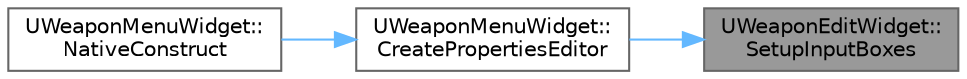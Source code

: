 digraph "UWeaponEditWidget::SetupInputBoxes"
{
 // LATEX_PDF_SIZE
  bgcolor="transparent";
  edge [fontname=Helvetica,fontsize=10,labelfontname=Helvetica,labelfontsize=10];
  node [fontname=Helvetica,fontsize=10,shape=box,height=0.2,width=0.4];
  rankdir="RL";
  Node1 [id="Node000001",label="UWeaponEditWidget::\lSetupInputBoxes",height=0.2,width=0.4,color="gray40", fillcolor="grey60", style="filled", fontcolor="black",tooltip=" "];
  Node1 -> Node2 [id="edge3_Node000001_Node000002",dir="back",color="steelblue1",style="solid",tooltip=" "];
  Node2 [id="Node000002",label="UWeaponMenuWidget::\lCreatePropertiesEditor",height=0.2,width=0.4,color="grey40", fillcolor="white", style="filled",URL="$class_u_weapon_menu_widget.html#ac43c61d5ffede7038d3331367f9713a2",tooltip=" "];
  Node2 -> Node3 [id="edge4_Node000002_Node000003",dir="back",color="steelblue1",style="solid",tooltip=" "];
  Node3 [id="Node000003",label="UWeaponMenuWidget::\lNativeConstruct",height=0.2,width=0.4,color="grey40", fillcolor="white", style="filled",URL="$class_u_weapon_menu_widget.html#ad7883d33e4e48f35a42671388e56a8b5",tooltip=" "];
}

